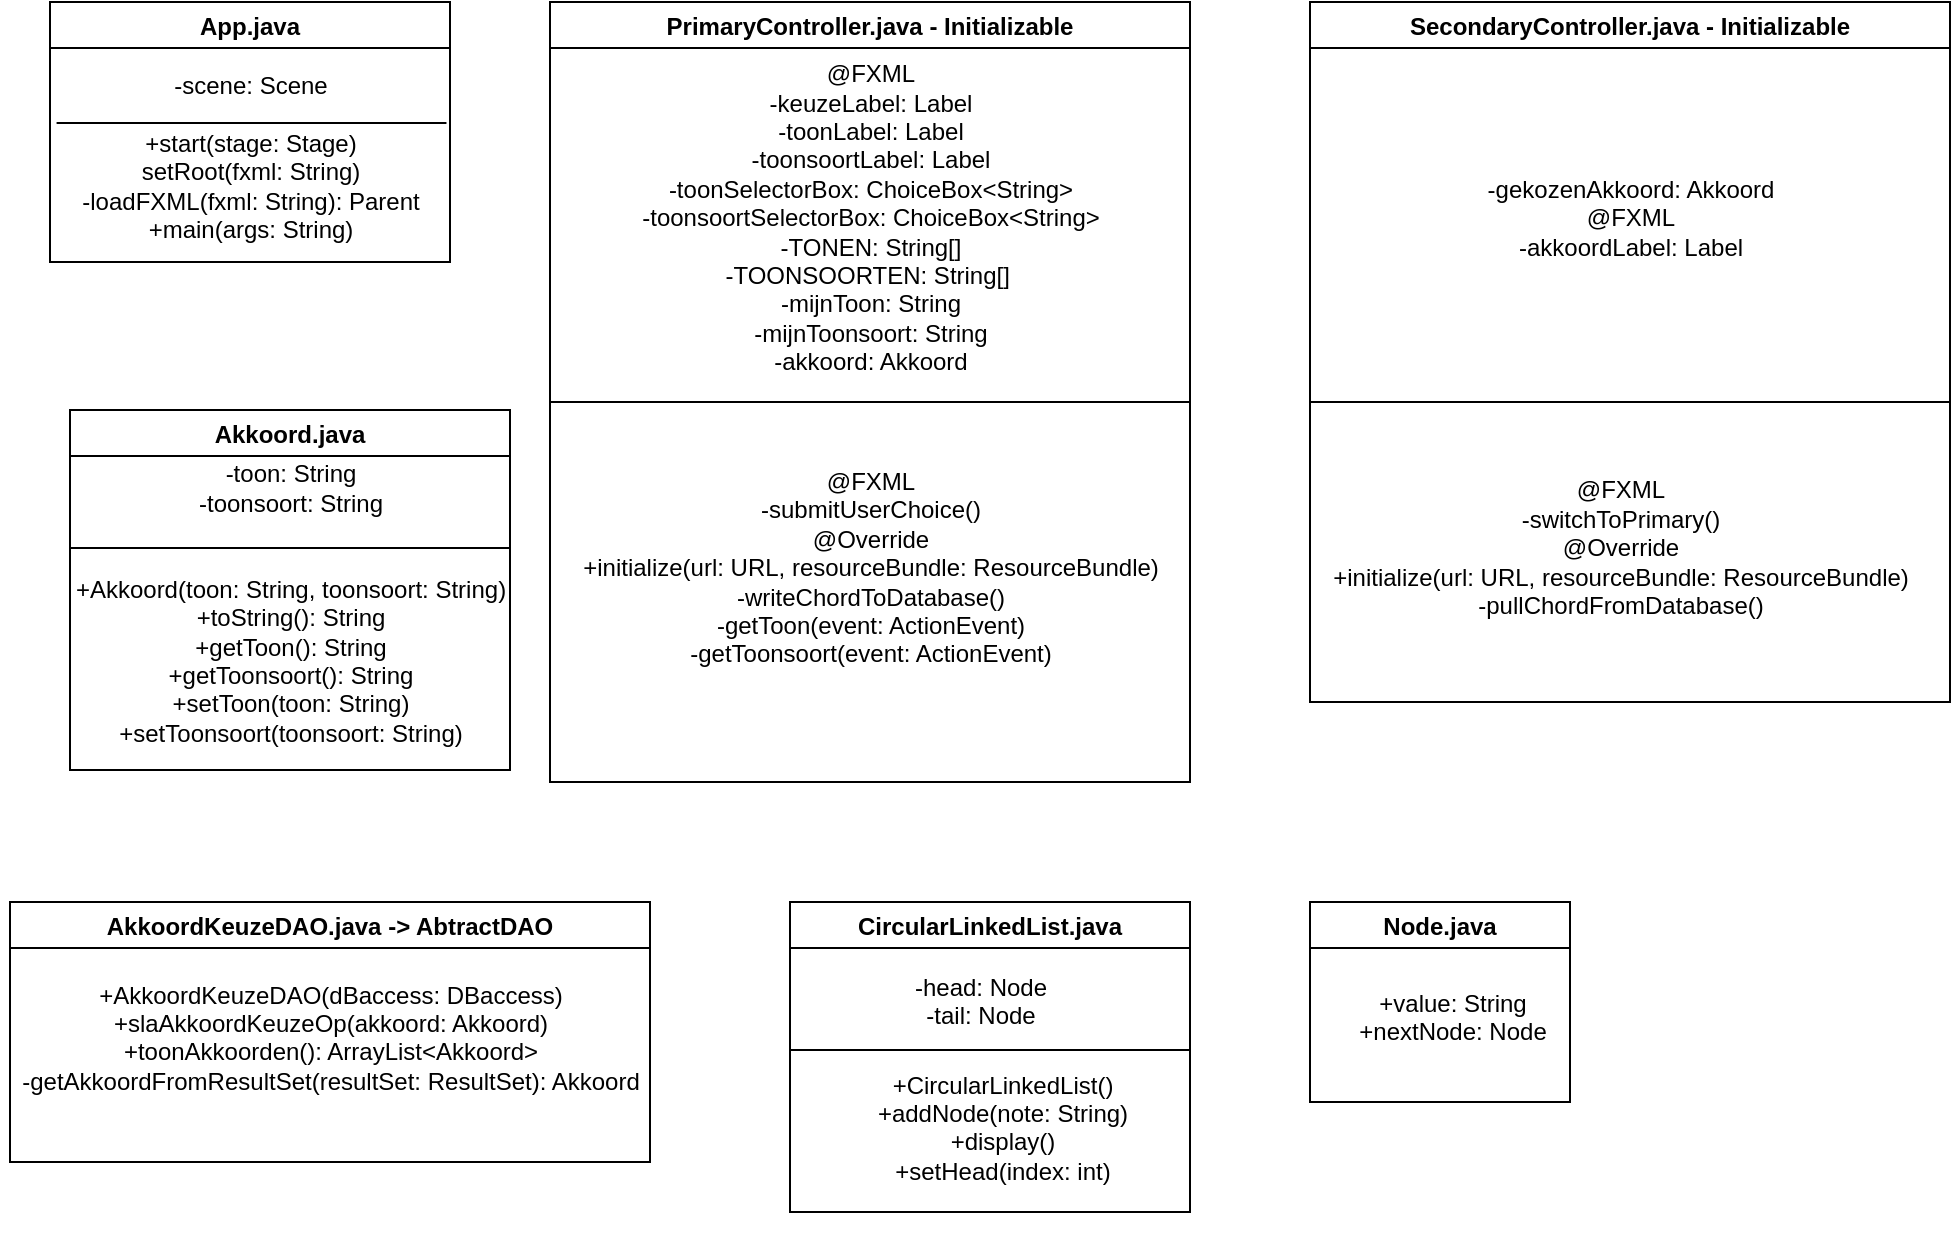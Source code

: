 <mxfile version="20.2.3" type="github">
  <diagram id="fRpmfl5uzBEFOLkn9AJ5" name="Page-1">
    <mxGraphModel dx="1217" dy="825" grid="1" gridSize="10" guides="1" tooltips="1" connect="1" arrows="1" fold="1" page="1" pageScale="1" pageWidth="1169" pageHeight="827" math="0" shadow="0">
      <root>
        <mxCell id="0" />
        <mxCell id="1" parent="0" />
        <mxCell id="7PZzb2Dqn7xNDtoklr8E-1" value="App.java" style="swimlane;" parent="1" vertex="1">
          <mxGeometry x="70" y="80" width="200" height="130" as="geometry" />
        </mxCell>
        <mxCell id="7PZzb2Dqn7xNDtoklr8E-2" value="&lt;div&gt;-scene: Scene&lt;/div&gt;&lt;div&gt;&lt;br&gt;&lt;/div&gt;&lt;div&gt;+start(stage: Stage)&lt;/div&gt;&lt;div&gt;setRoot(fxml: String)&lt;/div&gt;&lt;div&gt;-loadFXML(fxml: String): Parent&lt;/div&gt;&lt;div&gt;+main(args: String)&lt;/div&gt;&lt;div&gt;&lt;br&gt;&lt;/div&gt;" style="text;html=1;align=center;verticalAlign=middle;resizable=0;points=[];autosize=1;strokeColor=none;fillColor=none;" parent="7PZzb2Dqn7xNDtoklr8E-1" vertex="1">
          <mxGeometry x="5" y="30" width="190" height="110" as="geometry" />
        </mxCell>
        <mxCell id="7PZzb2Dqn7xNDtoklr8E-3" value="" style="endArrow=none;html=1;rounded=0;entryX=1.017;entryY=0.277;entryDx=0;entryDy=0;entryPerimeter=0;exitX=-0.009;exitY=0.277;exitDx=0;exitDy=0;exitPerimeter=0;" parent="7PZzb2Dqn7xNDtoklr8E-1" source="7PZzb2Dqn7xNDtoklr8E-2" target="7PZzb2Dqn7xNDtoklr8E-2" edge="1">
          <mxGeometry width="50" height="50" relative="1" as="geometry">
            <mxPoint x="330" y="330" as="sourcePoint" />
            <mxPoint x="380" y="280" as="targetPoint" />
          </mxGeometry>
        </mxCell>
        <mxCell id="7PZzb2Dqn7xNDtoklr8E-5" value="PrimaryController.java - Initializable" style="swimlane;" parent="1" vertex="1">
          <mxGeometry x="320" y="80" width="320" height="390" as="geometry" />
        </mxCell>
        <mxCell id="7PZzb2Dqn7xNDtoklr8E-7" value="&lt;div&gt;@FXML&lt;/div&gt;&lt;div&gt;-keuzeLabel: Label&lt;/div&gt;&lt;div&gt;-toonLabel: Label&lt;/div&gt;&lt;div&gt;-toonsoortLabel: Label&lt;/div&gt;&lt;div&gt;-toonSelectorBox: ChoiceBox&amp;lt;String&amp;gt;&lt;/div&gt;&lt;div&gt;-toonsoortSelectorBox: ChoiceBox&amp;lt;String&amp;gt;&lt;/div&gt;&lt;div&gt;-TONEN: String[]&lt;/div&gt;&lt;div&gt;-TOONSOORTEN: String[]&amp;nbsp;&lt;/div&gt;&lt;div&gt;-mijnToon: String&lt;/div&gt;&lt;div&gt;-mijnToonsoort: String&lt;/div&gt;&lt;div&gt;-akkoord: Akkoord&lt;/div&gt;&lt;div&gt;&lt;br&gt;&lt;/div&gt;" style="text;html=1;align=center;verticalAlign=middle;resizable=0;points=[];autosize=1;strokeColor=none;fillColor=none;" parent="7PZzb2Dqn7xNDtoklr8E-5" vertex="1">
          <mxGeometry x="35" y="20" width="250" height="190" as="geometry" />
        </mxCell>
        <mxCell id="7PZzb2Dqn7xNDtoklr8E-9" value="&lt;div&gt;@FXML&lt;/div&gt;&lt;div&gt;-submitUserChoice()&lt;/div&gt;&lt;div&gt;@Override&lt;/div&gt;&lt;div&gt;+initialize(url: URL, resourceBundle: ResourceBundle)&lt;/div&gt;&lt;div&gt;-writeChordToDatabase()&lt;/div&gt;&lt;div&gt;-getToon(event: ActionEvent)&lt;/div&gt;&lt;div&gt;-getToonsoort(event: ActionEvent)&lt;/div&gt;&lt;div&gt;&lt;br&gt;&lt;/div&gt;" style="text;html=1;align=center;verticalAlign=middle;resizable=0;points=[];autosize=1;strokeColor=none;fillColor=none;" parent="7PZzb2Dqn7xNDtoklr8E-5" vertex="1">
          <mxGeometry x="5" y="225" width="310" height="130" as="geometry" />
        </mxCell>
        <mxCell id="7PZzb2Dqn7xNDtoklr8E-10" value="" style="endArrow=none;html=1;rounded=0;" parent="1" edge="1">
          <mxGeometry width="50" height="50" relative="1" as="geometry">
            <mxPoint x="320" y="280" as="sourcePoint" />
            <mxPoint x="640" y="280" as="targetPoint" />
          </mxGeometry>
        </mxCell>
        <mxCell id="7PZzb2Dqn7xNDtoklr8E-12" value="SecondaryController.java - Initializable" style="swimlane;" parent="1" vertex="1">
          <mxGeometry x="700" y="80" width="320" height="350" as="geometry" />
        </mxCell>
        <mxCell id="7PZzb2Dqn7xNDtoklr8E-13" value="&lt;div&gt;&lt;div&gt;-gekozenAkkoord: Akkoord&lt;/div&gt;&lt;div&gt;@FXML&lt;/div&gt;&lt;div&gt;-akkoordLabel: Label&lt;/div&gt;&lt;/div&gt;&lt;div&gt;&lt;br&gt;&lt;/div&gt;" style="text;html=1;align=center;verticalAlign=middle;resizable=0;points=[];autosize=1;strokeColor=none;fillColor=none;" parent="7PZzb2Dqn7xNDtoklr8E-12" vertex="1">
          <mxGeometry x="75" y="80" width="170" height="70" as="geometry" />
        </mxCell>
        <mxCell id="7PZzb2Dqn7xNDtoklr8E-15" value="&lt;div&gt;&lt;div&gt;@FXML&lt;/div&gt;&lt;div&gt;-switchToPrimary()&lt;/div&gt;&lt;div&gt;@Override&lt;/div&gt;&lt;div&gt;+initialize(url: URL, resourceBundle: ResourceBundle)&lt;/div&gt;&lt;div&gt;-pullChordFromDatabase()&lt;/div&gt;&lt;/div&gt;&lt;div&gt;&lt;br&gt;&lt;/div&gt;" style="text;html=1;align=center;verticalAlign=middle;resizable=0;points=[];autosize=1;strokeColor=none;fillColor=none;" parent="1" vertex="1">
          <mxGeometry x="700" y="310" width="310" height="100" as="geometry" />
        </mxCell>
        <mxCell id="7PZzb2Dqn7xNDtoklr8E-16" value="" style="endArrow=none;html=1;rounded=0;" parent="1" edge="1">
          <mxGeometry width="50" height="50" relative="1" as="geometry">
            <mxPoint x="700" y="280" as="sourcePoint" />
            <mxPoint x="1020" y="280" as="targetPoint" />
          </mxGeometry>
        </mxCell>
        <mxCell id="7PZzb2Dqn7xNDtoklr8E-17" value="Akkoord.java" style="swimlane;" parent="1" vertex="1">
          <mxGeometry x="80" y="284" width="220" height="180" as="geometry" />
        </mxCell>
        <mxCell id="7PZzb2Dqn7xNDtoklr8E-18" value="&lt;div&gt;&lt;div&gt;-toon: String&lt;/div&gt;&lt;div&gt;-toonsoort: String&lt;/div&gt;&lt;/div&gt;&lt;div&gt;&lt;br&gt;&lt;/div&gt;&lt;div&gt;&lt;br&gt;&lt;/div&gt;&lt;div&gt;&lt;div&gt;+Akkoord(toon: String, toonsoort: String)&lt;/div&gt;&lt;div&gt;+toString(): String&lt;/div&gt;&lt;div&gt;+getToon(): String&lt;/div&gt;&lt;div&gt;+getToonsoort(): String&lt;/div&gt;&lt;div&gt;+setToon(toon: String)&lt;/div&gt;&lt;div&gt;+setToonsoort(toonsoort: String)&lt;/div&gt;&lt;/div&gt;&lt;div&gt;&lt;br&gt;&lt;/div&gt;&lt;div&gt;&lt;br&gt;&lt;/div&gt;" style="text;html=1;align=center;verticalAlign=middle;resizable=0;points=[];autosize=1;strokeColor=none;fillColor=none;" parent="7PZzb2Dqn7xNDtoklr8E-17" vertex="1">
          <mxGeometry x="-10" y="16" width="240" height="190" as="geometry" />
        </mxCell>
        <mxCell id="7PZzb2Dqn7xNDtoklr8E-19" value="" style="endArrow=none;html=1;rounded=0;" parent="7PZzb2Dqn7xNDtoklr8E-17" edge="1">
          <mxGeometry width="50" height="50" relative="1" as="geometry">
            <mxPoint y="69" as="sourcePoint" />
            <mxPoint x="220" y="69" as="targetPoint" />
          </mxGeometry>
        </mxCell>
        <mxCell id="7PZzb2Dqn7xNDtoklr8E-20" value="AkkoordKeuzeDAO.java -&gt; AbtractDAO" style="swimlane;" parent="1" vertex="1">
          <mxGeometry x="50" y="530" width="320" height="130" as="geometry" />
        </mxCell>
        <mxCell id="7PZzb2Dqn7xNDtoklr8E-21" value="&lt;div&gt;&lt;div&gt;+AkkoordKeuzeDAO(dBaccess: DBaccess)&lt;/div&gt;&lt;div&gt;+slaAkkoordKeuzeOp(akkoord: Akkoord)&lt;/div&gt;&lt;div&gt;+toonAkkoorden(): ArrayList&amp;lt;Akkoord&amp;gt;&lt;/div&gt;&lt;div&gt;-getAkkoordFromResultSet(resultSet: ResultSet): Akkoord&lt;/div&gt;&lt;/div&gt;&lt;div&gt;&lt;br&gt;&lt;/div&gt;" style="text;html=1;align=center;verticalAlign=middle;resizable=0;points=[];autosize=1;strokeColor=none;fillColor=none;" parent="7PZzb2Dqn7xNDtoklr8E-20" vertex="1">
          <mxGeometry x="-5" y="30" width="330" height="90" as="geometry" />
        </mxCell>
        <mxCell id="7PZzb2Dqn7xNDtoklr8E-23" value="CircularLinkedList.java" style="swimlane;" parent="1" vertex="1">
          <mxGeometry x="440" y="530" width="200" height="155" as="geometry" />
        </mxCell>
        <mxCell id="7PZzb2Dqn7xNDtoklr8E-24" value="&lt;div&gt;&lt;div&gt;&lt;div&gt;-head: Node&lt;/div&gt;&lt;div&gt;-tail: Node&lt;/div&gt;&lt;/div&gt;&lt;/div&gt;&lt;div&gt;&lt;br&gt;&lt;/div&gt;" style="text;html=1;align=center;verticalAlign=middle;resizable=0;points=[];autosize=1;strokeColor=none;fillColor=none;" parent="7PZzb2Dqn7xNDtoklr8E-23" vertex="1">
          <mxGeometry x="50" y="27" width="90" height="60" as="geometry" />
        </mxCell>
        <mxCell id="7PZzb2Dqn7xNDtoklr8E-28" value="&lt;blockquote style=&quot;margin: 0 0 0 40px; border: none; padding: 0px;&quot;&gt;&lt;blockquote style=&quot;margin: 0 0 0 40px; border: none; padding: 0px;&quot;&gt;+CircularLinkedList()&lt;/blockquote&gt;&lt;blockquote style=&quot;margin: 0 0 0 40px; border: none; padding: 0px;&quot;&gt;+addNode(note: String)&lt;/blockquote&gt;&lt;blockquote style=&quot;margin: 0 0 0 40px; border: none; padding: 0px;&quot;&gt;+display()&lt;/blockquote&gt;&lt;blockquote style=&quot;margin: 0 0 0 40px; border: none; padding: 0px;&quot;&gt;+setHead(index: int)&lt;/blockquote&gt;&lt;div&gt;&lt;br&gt;&lt;/div&gt;&lt;/blockquote&gt;" style="text;html=1;align=center;verticalAlign=middle;resizable=0;points=[];autosize=1;strokeColor=none;fillColor=none;" parent="7PZzb2Dqn7xNDtoklr8E-23" vertex="1">
          <mxGeometry x="-49" y="75" width="230" height="90" as="geometry" />
        </mxCell>
        <mxCell id="7PZzb2Dqn7xNDtoklr8E-27" value="" style="endArrow=none;html=1;rounded=0;" parent="1" edge="1">
          <mxGeometry width="50" height="50" relative="1" as="geometry">
            <mxPoint x="440" y="604" as="sourcePoint" />
            <mxPoint x="640" y="604" as="targetPoint" />
          </mxGeometry>
        </mxCell>
        <mxCell id="7PZzb2Dqn7xNDtoklr8E-29" value="Node.java" style="swimlane;" parent="1" vertex="1">
          <mxGeometry x="700" y="530" width="130" height="100" as="geometry" />
        </mxCell>
        <mxCell id="7PZzb2Dqn7xNDtoklr8E-32" value="&lt;div&gt;+value: String&lt;/div&gt;&lt;div&gt;+nextNode: Node&lt;/div&gt;&lt;div&gt;&lt;br&gt;&lt;/div&gt;" style="text;html=1;align=center;verticalAlign=middle;resizable=0;points=[];autosize=1;strokeColor=none;fillColor=none;" parent="7PZzb2Dqn7xNDtoklr8E-29" vertex="1">
          <mxGeometry x="11" y="35" width="120" height="60" as="geometry" />
        </mxCell>
      </root>
    </mxGraphModel>
  </diagram>
</mxfile>
